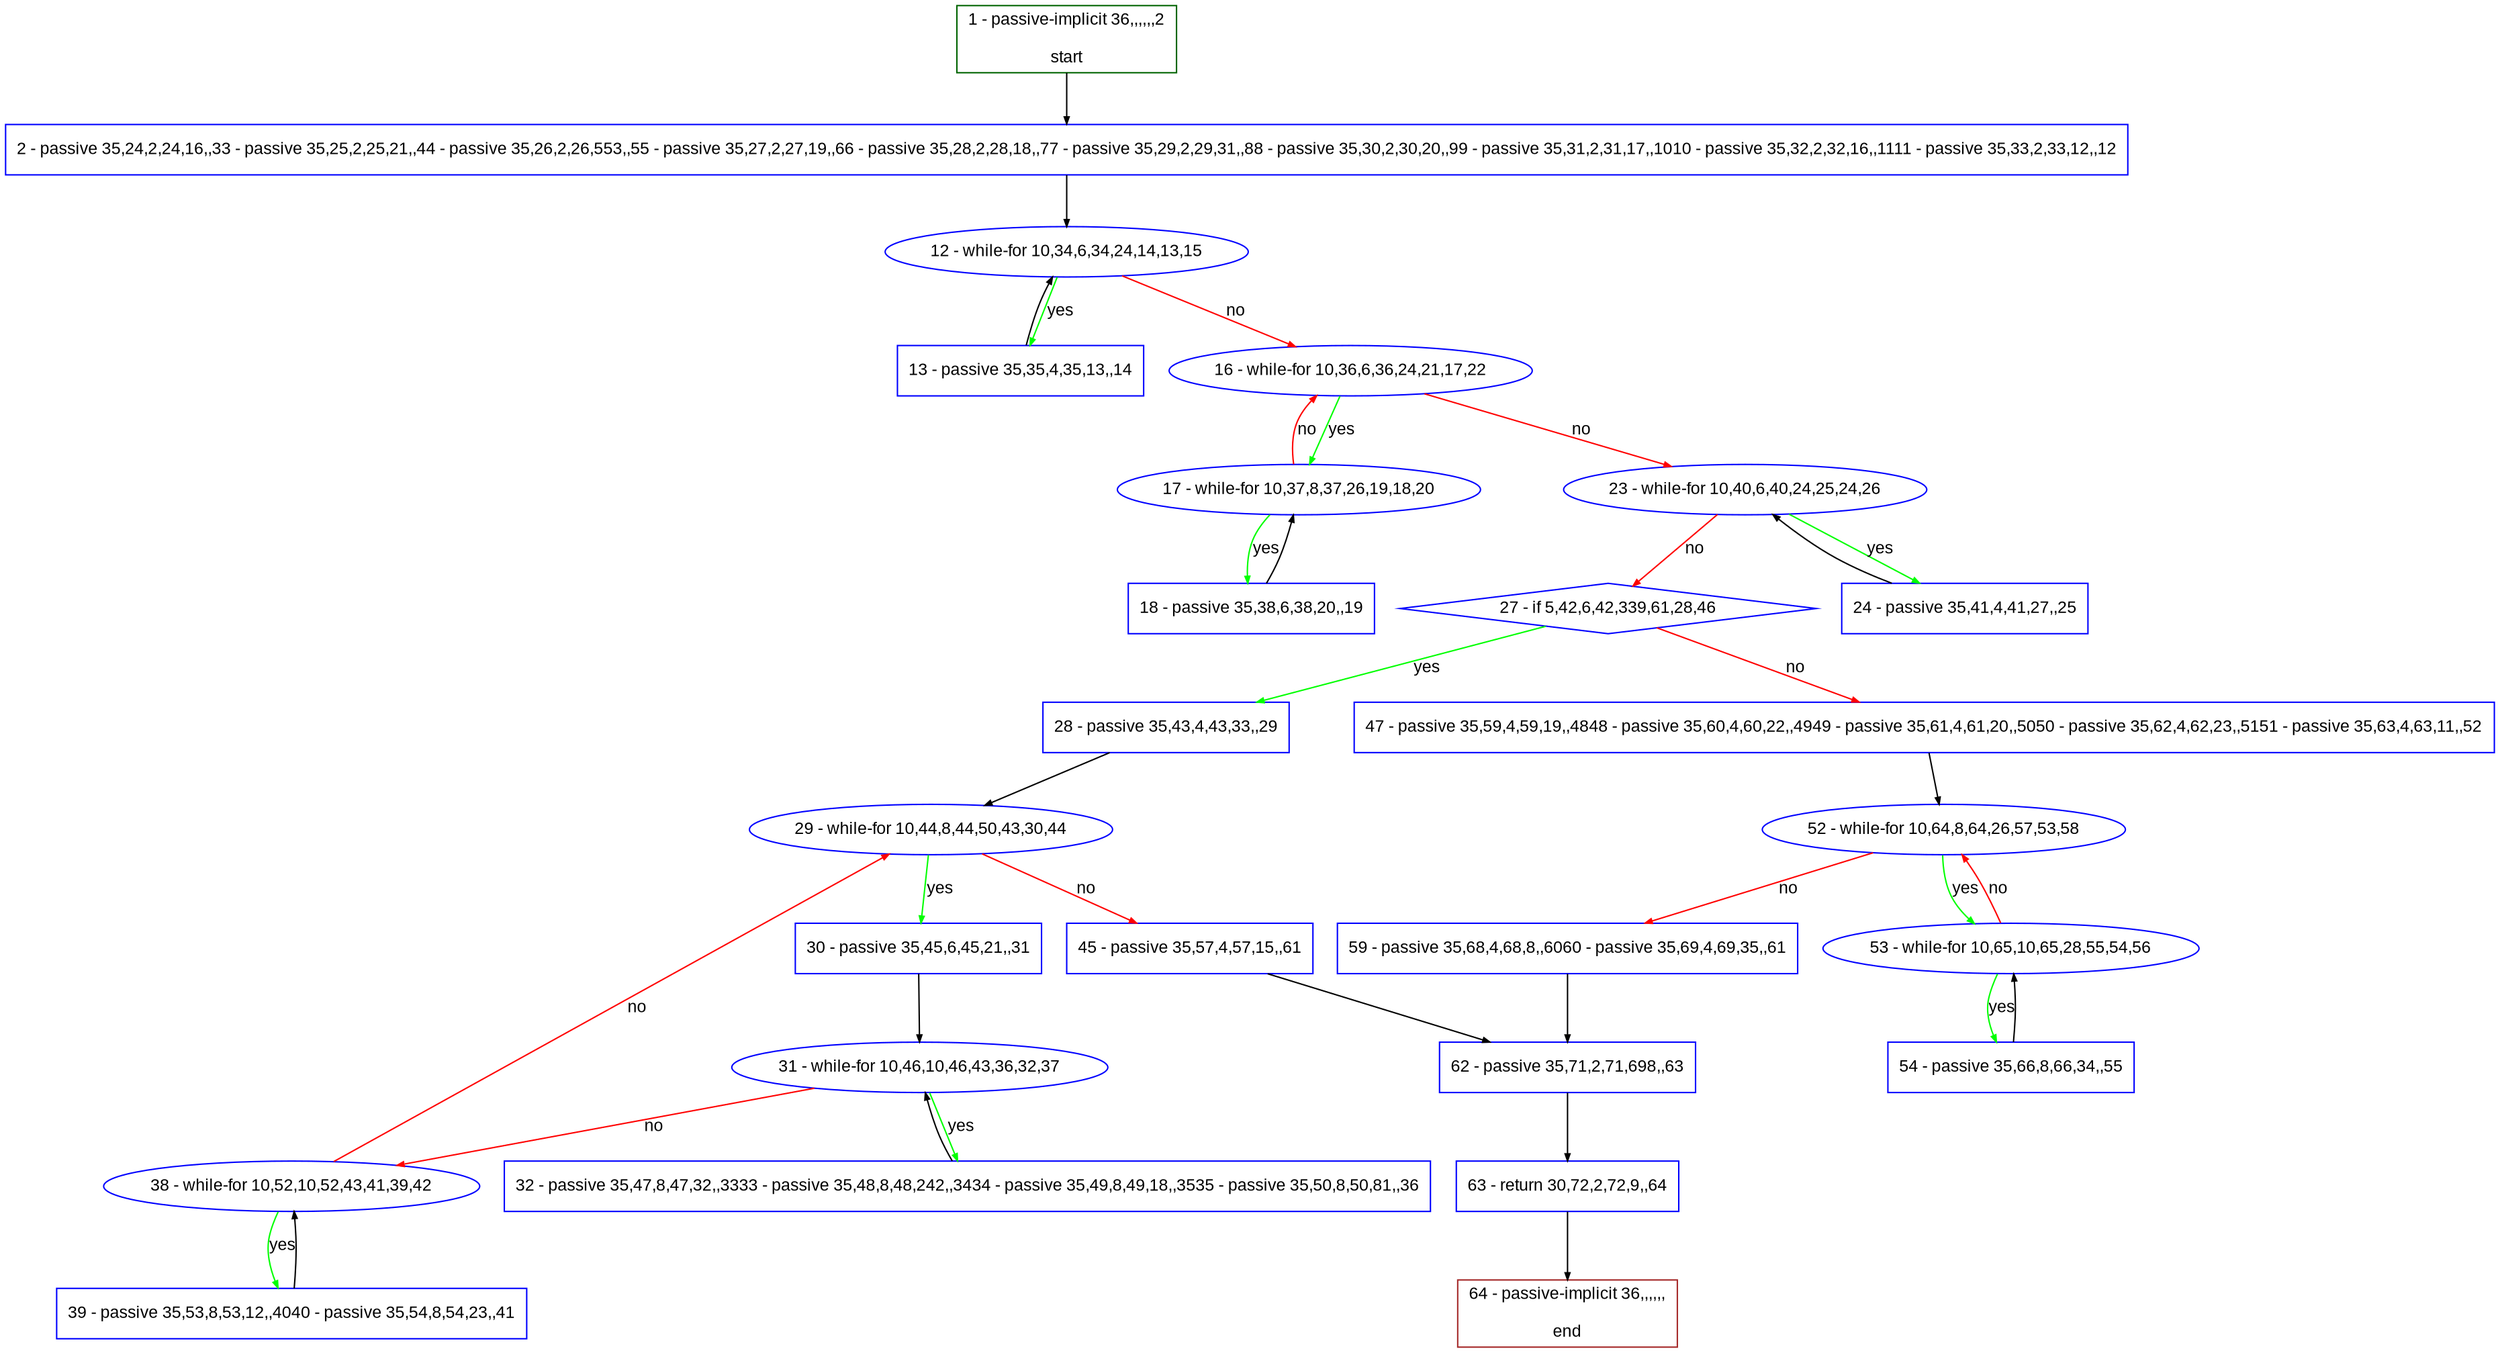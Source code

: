 digraph "" {
  graph [pack="true", label="", fontsize="12", packmode="clust", fontname="Arial", fillcolor="#FFFFCC", bgcolor="white", style="rounded,filled", compound="true"];
  node [node_initialized="no", label="", color="grey", fontsize="12", fillcolor="white", fontname="Arial", style="filled", shape="rectangle", compound="true", fixedsize="false"];
  edge [fontcolor="black", arrowhead="normal", arrowtail="none", arrowsize="0.5", ltail="", label="", color="black", fontsize="12", lhead="", fontname="Arial", dir="forward", compound="true"];
  __N1 [label="2 - passive 35,24,2,24,16,,33 - passive 35,25,2,25,21,,44 - passive 35,26,2,26,553,,55 - passive 35,27,2,27,19,,66 - passive 35,28,2,28,18,,77 - passive 35,29,2,29,31,,88 - passive 35,30,2,30,20,,99 - passive 35,31,2,31,17,,1010 - passive 35,32,2,32,16,,1111 - passive 35,33,2,33,12,,12", color="#0000ff", fillcolor="#ffffff", style="filled", shape="box"];
  __N2 [label="1 - passive-implicit 36,,,,,,2\n\nstart", color="#006400", fillcolor="#ffffff", style="filled", shape="box"];
  __N3 [label="12 - while-for 10,34,6,34,24,14,13,15", color="#0000ff", fillcolor="#ffffff", style="filled", shape="oval"];
  __N4 [label="13 - passive 35,35,4,35,13,,14", color="#0000ff", fillcolor="#ffffff", style="filled", shape="box"];
  __N5 [label="16 - while-for 10,36,6,36,24,21,17,22", color="#0000ff", fillcolor="#ffffff", style="filled", shape="oval"];
  __N6 [label="17 - while-for 10,37,8,37,26,19,18,20", color="#0000ff", fillcolor="#ffffff", style="filled", shape="oval"];
  __N7 [label="23 - while-for 10,40,6,40,24,25,24,26", color="#0000ff", fillcolor="#ffffff", style="filled", shape="oval"];
  __N8 [label="18 - passive 35,38,6,38,20,,19", color="#0000ff", fillcolor="#ffffff", style="filled", shape="box"];
  __N9 [label="24 - passive 35,41,4,41,27,,25", color="#0000ff", fillcolor="#ffffff", style="filled", shape="box"];
  __N10 [label="27 - if 5,42,6,42,339,61,28,46", color="#0000ff", fillcolor="#ffffff", style="filled", shape="diamond"];
  __N11 [label="28 - passive 35,43,4,43,33,,29", color="#0000ff", fillcolor="#ffffff", style="filled", shape="box"];
  __N12 [label="47 - passive 35,59,4,59,19,,4848 - passive 35,60,4,60,22,,4949 - passive 35,61,4,61,20,,5050 - passive 35,62,4,62,23,,5151 - passive 35,63,4,63,11,,52", color="#0000ff", fillcolor="#ffffff", style="filled", shape="box"];
  __N13 [label="29 - while-for 10,44,8,44,50,43,30,44", color="#0000ff", fillcolor="#ffffff", style="filled", shape="oval"];
  __N14 [label="30 - passive 35,45,6,45,21,,31", color="#0000ff", fillcolor="#ffffff", style="filled", shape="box"];
  __N15 [label="45 - passive 35,57,4,57,15,,61", color="#0000ff", fillcolor="#ffffff", style="filled", shape="box"];
  __N16 [label="31 - while-for 10,46,10,46,43,36,32,37", color="#0000ff", fillcolor="#ffffff", style="filled", shape="oval"];
  __N17 [label="32 - passive 35,47,8,47,32,,3333 - passive 35,48,8,48,242,,3434 - passive 35,49,8,49,18,,3535 - passive 35,50,8,50,81,,36", color="#0000ff", fillcolor="#ffffff", style="filled", shape="box"];
  __N18 [label="38 - while-for 10,52,10,52,43,41,39,42", color="#0000ff", fillcolor="#ffffff", style="filled", shape="oval"];
  __N19 [label="39 - passive 35,53,8,53,12,,4040 - passive 35,54,8,54,23,,41", color="#0000ff", fillcolor="#ffffff", style="filled", shape="box"];
  __N20 [label="62 - passive 35,71,2,71,698,,63", color="#0000ff", fillcolor="#ffffff", style="filled", shape="box"];
  __N21 [label="52 - while-for 10,64,8,64,26,57,53,58", color="#0000ff", fillcolor="#ffffff", style="filled", shape="oval"];
  __N22 [label="53 - while-for 10,65,10,65,28,55,54,56", color="#0000ff", fillcolor="#ffffff", style="filled", shape="oval"];
  __N23 [label="59 - passive 35,68,4,68,8,,6060 - passive 35,69,4,69,35,,61", color="#0000ff", fillcolor="#ffffff", style="filled", shape="box"];
  __N24 [label="54 - passive 35,66,8,66,34,,55", color="#0000ff", fillcolor="#ffffff", style="filled", shape="box"];
  __N25 [label="63 - return 30,72,2,72,9,,64", color="#0000ff", fillcolor="#ffffff", style="filled", shape="box"];
  __N26 [label="64 - passive-implicit 36,,,,,,\n\nend", color="#a52a2a", fillcolor="#ffffff", style="filled", shape="box"];
  __N2 -> __N1 [arrowhead="normal", arrowtail="none", color="#000000", label="", dir="forward"];
  __N1 -> __N3 [arrowhead="normal", arrowtail="none", color="#000000", label="", dir="forward"];
  __N3 -> __N4 [arrowhead="normal", arrowtail="none", color="#00ff00", label="yes", dir="forward"];
  __N4 -> __N3 [arrowhead="normal", arrowtail="none", color="#000000", label="", dir="forward"];
  __N3 -> __N5 [arrowhead="normal", arrowtail="none", color="#ff0000", label="no", dir="forward"];
  __N5 -> __N6 [arrowhead="normal", arrowtail="none", color="#00ff00", label="yes", dir="forward"];
  __N6 -> __N5 [arrowhead="normal", arrowtail="none", color="#ff0000", label="no", dir="forward"];
  __N5 -> __N7 [arrowhead="normal", arrowtail="none", color="#ff0000", label="no", dir="forward"];
  __N6 -> __N8 [arrowhead="normal", arrowtail="none", color="#00ff00", label="yes", dir="forward"];
  __N8 -> __N6 [arrowhead="normal", arrowtail="none", color="#000000", label="", dir="forward"];
  __N7 -> __N9 [arrowhead="normal", arrowtail="none", color="#00ff00", label="yes", dir="forward"];
  __N9 -> __N7 [arrowhead="normal", arrowtail="none", color="#000000", label="", dir="forward"];
  __N7 -> __N10 [arrowhead="normal", arrowtail="none", color="#ff0000", label="no", dir="forward"];
  __N10 -> __N11 [arrowhead="normal", arrowtail="none", color="#00ff00", label="yes", dir="forward"];
  __N10 -> __N12 [arrowhead="normal", arrowtail="none", color="#ff0000", label="no", dir="forward"];
  __N11 -> __N13 [arrowhead="normal", arrowtail="none", color="#000000", label="", dir="forward"];
  __N13 -> __N14 [arrowhead="normal", arrowtail="none", color="#00ff00", label="yes", dir="forward"];
  __N13 -> __N15 [arrowhead="normal", arrowtail="none", color="#ff0000", label="no", dir="forward"];
  __N14 -> __N16 [arrowhead="normal", arrowtail="none", color="#000000", label="", dir="forward"];
  __N16 -> __N17 [arrowhead="normal", arrowtail="none", color="#00ff00", label="yes", dir="forward"];
  __N17 -> __N16 [arrowhead="normal", arrowtail="none", color="#000000", label="", dir="forward"];
  __N16 -> __N18 [arrowhead="normal", arrowtail="none", color="#ff0000", label="no", dir="forward"];
  __N18 -> __N13 [arrowhead="normal", arrowtail="none", color="#ff0000", label="no", dir="forward"];
  __N18 -> __N19 [arrowhead="normal", arrowtail="none", color="#00ff00", label="yes", dir="forward"];
  __N19 -> __N18 [arrowhead="normal", arrowtail="none", color="#000000", label="", dir="forward"];
  __N15 -> __N20 [arrowhead="normal", arrowtail="none", color="#000000", label="", dir="forward"];
  __N12 -> __N21 [arrowhead="normal", arrowtail="none", color="#000000", label="", dir="forward"];
  __N21 -> __N22 [arrowhead="normal", arrowtail="none", color="#00ff00", label="yes", dir="forward"];
  __N22 -> __N21 [arrowhead="normal", arrowtail="none", color="#ff0000", label="no", dir="forward"];
  __N21 -> __N23 [arrowhead="normal", arrowtail="none", color="#ff0000", label="no", dir="forward"];
  __N22 -> __N24 [arrowhead="normal", arrowtail="none", color="#00ff00", label="yes", dir="forward"];
  __N24 -> __N22 [arrowhead="normal", arrowtail="none", color="#000000", label="", dir="forward"];
  __N23 -> __N20 [arrowhead="normal", arrowtail="none", color="#000000", label="", dir="forward"];
  __N20 -> __N25 [arrowhead="normal", arrowtail="none", color="#000000", label="", dir="forward"];
  __N25 -> __N26 [arrowhead="normal", arrowtail="none", color="#000000", label="", dir="forward"];
}
